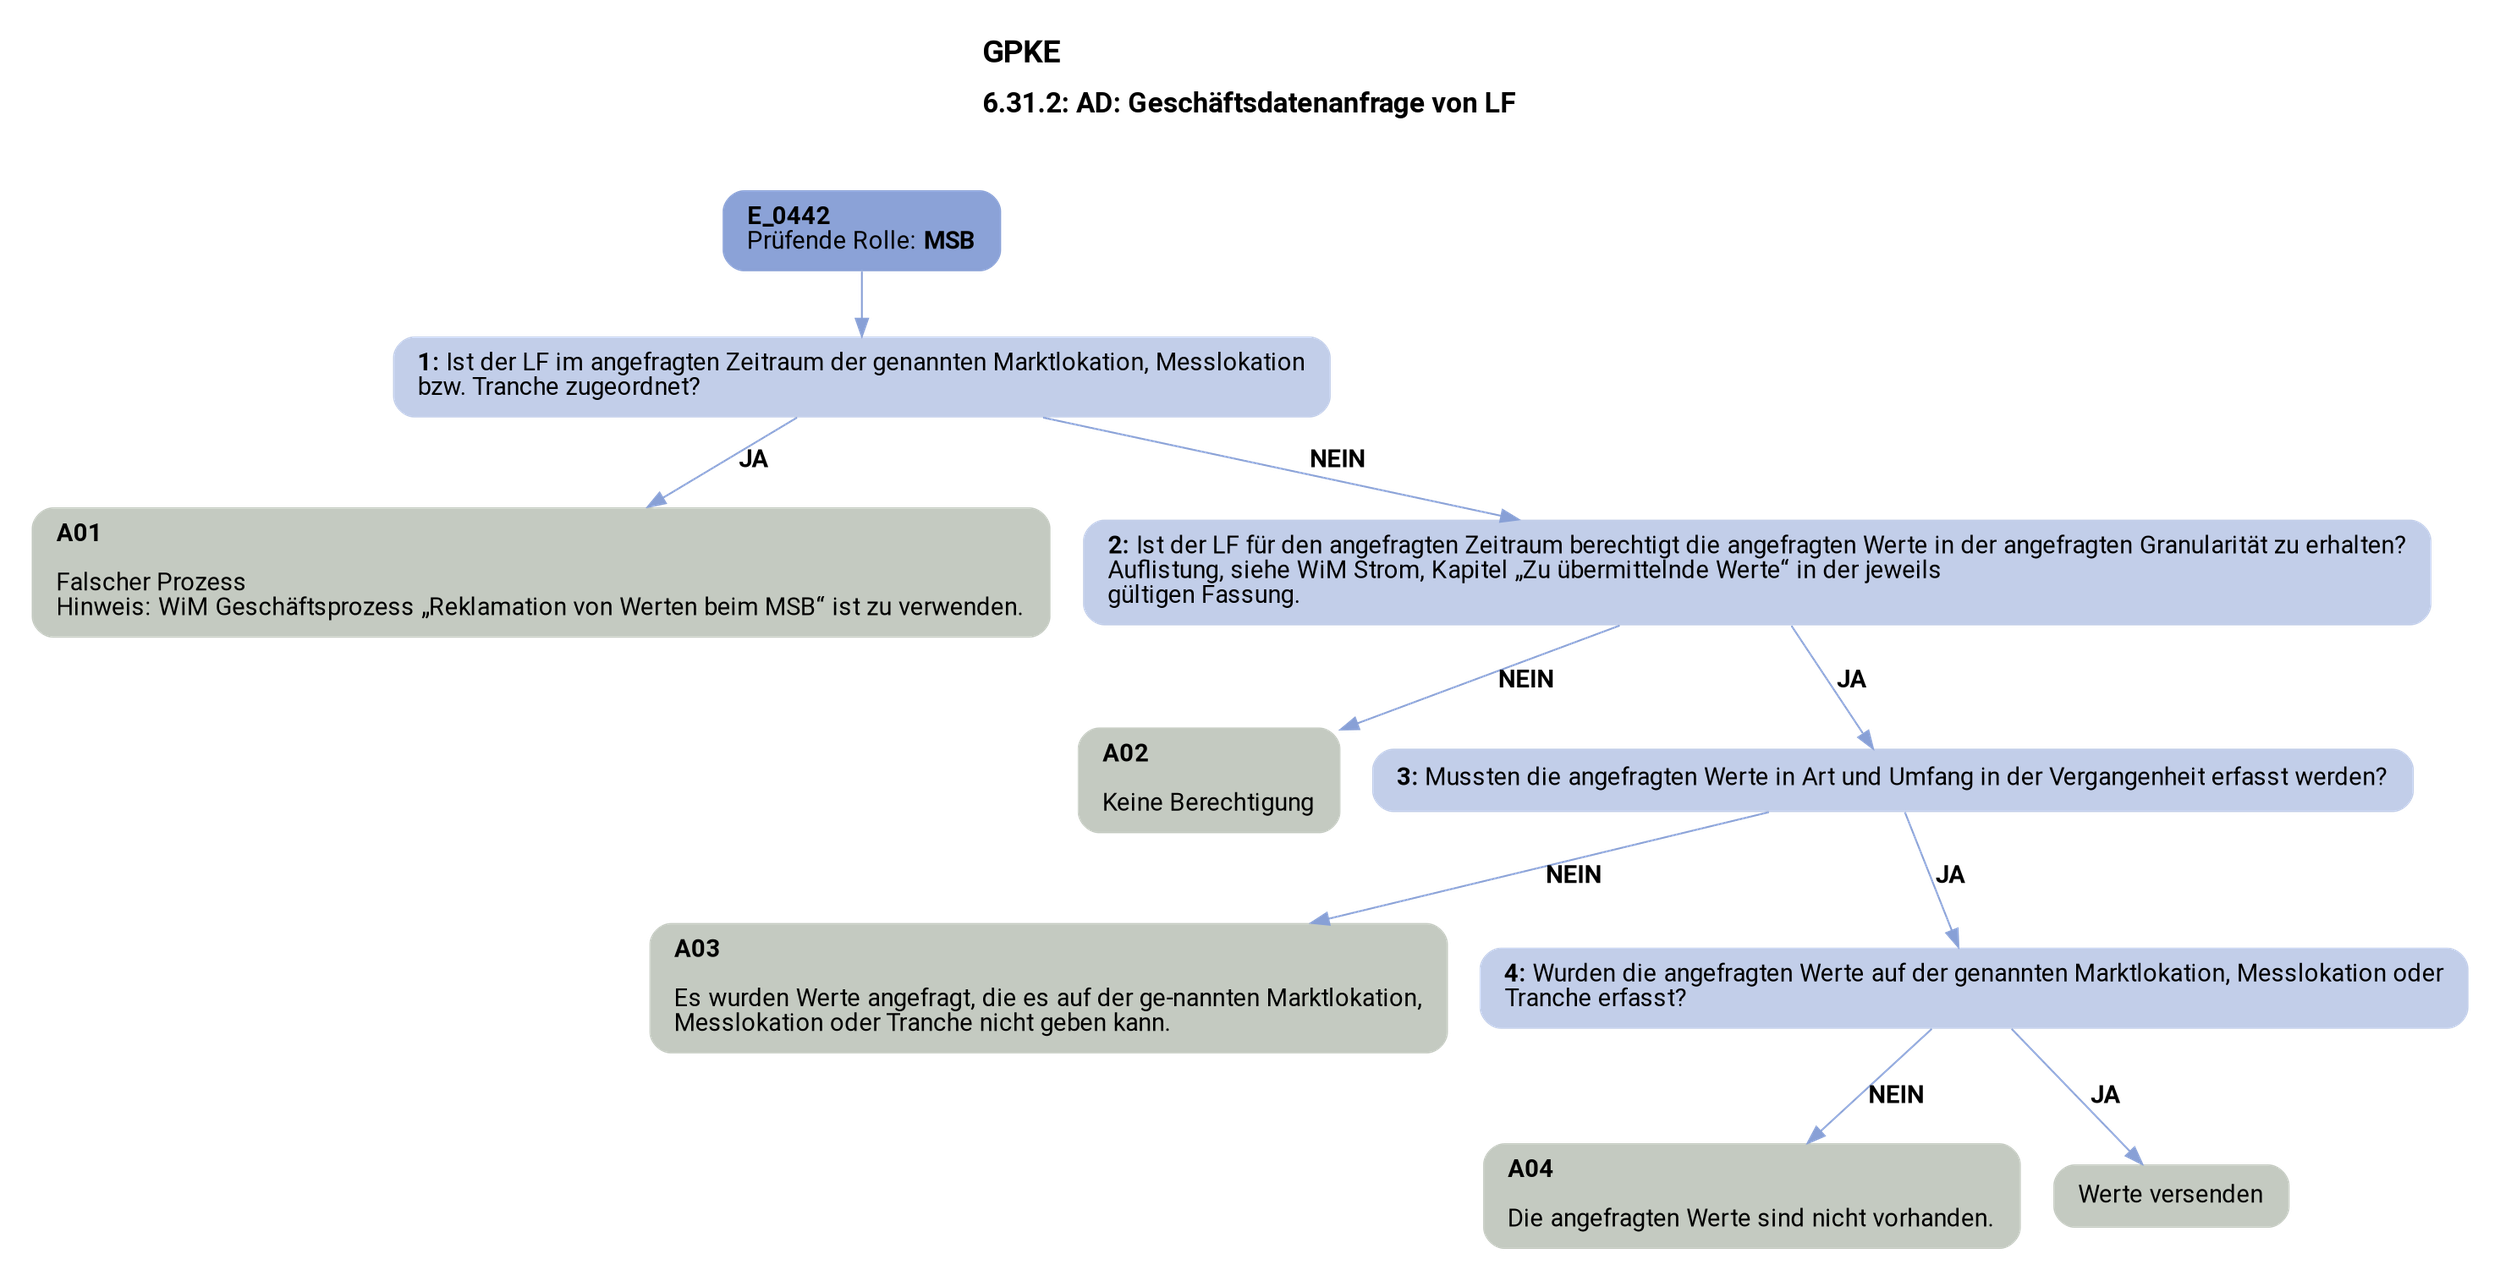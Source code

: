 digraph D {
    labelloc="t";
    label=<<B><FONT POINT-SIZE="18">GPKE</FONT></B><BR align="left"/><BR/><B><FONT POINT-SIZE="16">6.31.2: AD: Geschäftsdatenanfrage von LF</FONT></B><BR align="left"/><BR/><BR/><BR/>>;
    ratio="compress";
    concentrate=true;
    pack=true;
    rankdir=TB;
    packmode="array";
    size="20,20";
    fontsize=12;
    pad=0.25;
    "Start" [margin="0.2,0.12", shape=box, style="filled,rounded", penwidth=0.0, fillcolor="#8ba2d7", label=<<B>E_0442</B><BR align="left"/><FONT>Prüfende Rolle: <B>MSB</B></FONT><BR align="center"/>>, fontname="Roboto, sans-serif"];
    "1" [margin="0.2,0.12", shape=box, style="filled,rounded", penwidth=0.0, fillcolor="#c2cee9", label=<<B>1: </B>Ist der LF im angefragten Zeitraum der genannten Marktlokation, Messlokation<BR align="left"/>bzw. Tranche zugeordnet?<BR align="left"/>>, fontname="Roboto, sans-serif"];
    "A01" [margin="0.2,0.12", shape=box, style="filled,rounded", penwidth=0.0, fillcolor="#c4cac1", label=<<B>A01</B><BR align="left"/><BR align="left"/><FONT>Falscher Prozess<BR align="left"/>Hinweis: WiM Geschäftsprozess „Reklamation von Werten beim MSB“ ist zu verwenden.<BR align="left"/></FONT>>, fontname="Roboto, sans-serif"];
    "2" [margin="0.2,0.12", shape=box, style="filled,rounded", penwidth=0.0, fillcolor="#c2cee9", label=<<B>2: </B>Ist der LF für den angefragten Zeitraum berechtigt die angefragten Werte in der angefragten Granularität zu erhalten?<BR align="left"/>Auflistung, siehe WiM Strom, Kapitel „Zu übermittelnde Werte“ in der jeweils<BR align="left"/>gültigen Fassung.<BR align="left"/>>, fontname="Roboto, sans-serif"];
    "A02" [margin="0.2,0.12", shape=box, style="filled,rounded", penwidth=0.0, fillcolor="#c4cac1", label=<<B>A02</B><BR align="left"/><BR align="left"/><FONT>Keine Berechtigung<BR align="left"/></FONT>>, fontname="Roboto, sans-serif"];
    "3" [margin="0.2,0.12", shape=box, style="filled,rounded", penwidth=0.0, fillcolor="#c2cee9", label=<<B>3: </B>Mussten die angefragten Werte in Art und Umfang in der Vergangenheit erfasst werden?<BR align="left"/>>, fontname="Roboto, sans-serif"];
    "A03" [margin="0.2,0.12", shape=box, style="filled,rounded", penwidth=0.0, fillcolor="#c4cac1", label=<<B>A03</B><BR align="left"/><BR align="left"/><FONT>Es wurden Werte angefragt, die es auf der ge-nannten Marktlokation,<BR align="left"/>Messlokation oder Tranche nicht geben kann.<BR align="left"/></FONT>>, fontname="Roboto, sans-serif"];
    "4" [margin="0.2,0.12", shape=box, style="filled,rounded", penwidth=0.0, fillcolor="#c2cee9", label=<<B>4: </B>Wurden die angefragten Werte auf der genannten Marktlokation, Messlokation oder<BR align="left"/>Tranche erfasst?<BR align="left"/>>, fontname="Roboto, sans-serif"];
    "A04" [margin="0.2,0.12", shape=box, style="filled,rounded", penwidth=0.0, fillcolor="#c4cac1", label=<<B>A04</B><BR align="left"/><BR align="left"/><FONT>Die angefragten Werte sind nicht vorhanden.<BR align="left"/></FONT>>, fontname="Roboto, sans-serif"];
    "Werte versenden" [margin="0.2,0.12", shape=box, style="filled,rounded", penwidth=0.0, fillcolor="#c4cac1", label=<<FONT>Werte versenden<BR align="left"/></FONT>>, fontname="Roboto, sans-serif"];

    "Start" -> "1" [color="#88a0d6"];
    "1" -> "A01" [label=<<B>JA</B>>, color="#88a0d6", fontname="Roboto, sans-serif"];
    "1" -> "2" [label=<<B>NEIN</B>>, color="#88a0d6", fontname="Roboto, sans-serif"];
    "2" -> "A02" [label=<<B>NEIN</B>>, color="#88a0d6", fontname="Roboto, sans-serif"];
    "2" -> "3" [label=<<B>JA</B>>, color="#88a0d6", fontname="Roboto, sans-serif"];
    "3" -> "A03" [label=<<B>NEIN</B>>, color="#88a0d6", fontname="Roboto, sans-serif"];
    "3" -> "4" [label=<<B>JA</B>>, color="#88a0d6", fontname="Roboto, sans-serif"];
    "4" -> "A04" [label=<<B>NEIN</B>>, color="#88a0d6", fontname="Roboto, sans-serif"];
    "4" -> "Werte versenden" [label=<<B>JA</B>>, color="#88a0d6", fontname="Roboto, sans-serif"];

    bgcolor="transparent";
fontname="Roboto, sans-serif";
}